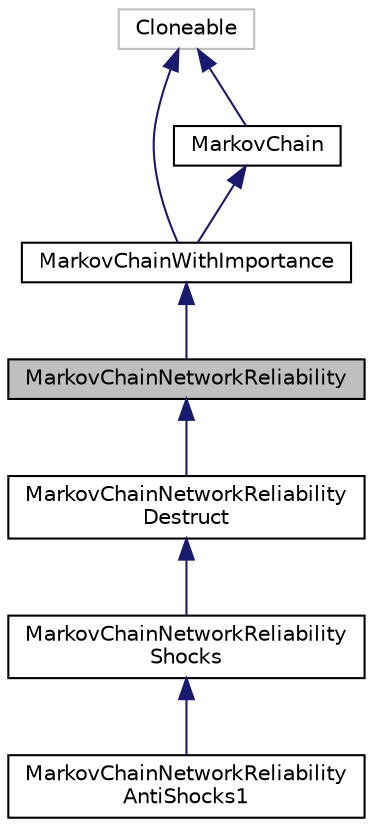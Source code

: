 digraph "MarkovChainNetworkReliability"
{
 // INTERACTIVE_SVG=YES
  bgcolor="transparent";
  edge [fontname="Helvetica",fontsize="10",labelfontname="Helvetica",labelfontsize="10"];
  node [fontname="Helvetica",fontsize="10",shape=record];
  Node0 [label="MarkovChainNetworkReliability",height=0.2,width=0.4,color="black", fillcolor="grey75", style="filled", fontcolor="black"];
  Node1 -> Node0 [dir="back",color="midnightblue",fontsize="10",style="solid",fontname="Helvetica"];
  Node1 [label="MarkovChainWithImportance",height=0.2,width=0.4,color="black",URL="$d1/d09/classumontreal_1_1ssj_1_1splitting_1_1MarkovChainWithImportance.html",tooltip="Subclass of MarkovChain (class in umontreal.ssj.markovchainrqmc) Abstract class, extended for example..."];
  Node2 -> Node1 [dir="back",color="midnightblue",fontsize="10",style="solid",fontname="Helvetica"];
  Node2 [label="MarkovChain",height=0.2,width=0.4,color="black",URL="$d1/df2/classumontreal_1_1ssj_1_1markovchainrqmc_1_1MarkovChain.html",tooltip="This class defines a generic Markov chain and provides basic tools to simulate it for a given number ..."];
  Node3 -> Node2 [dir="back",color="midnightblue",fontsize="10",style="solid",fontname="Helvetica"];
  Node3 [label="Cloneable",height=0.2,width=0.4,color="grey75"];
  Node3 -> Node1 [dir="back",color="midnightblue",fontsize="10",style="solid",fontname="Helvetica"];
  Node0 -> Node4 [dir="back",color="midnightblue",fontsize="10",style="solid",fontname="Helvetica"];
  Node4 [label="MarkovChainNetworkReliability\lDestruct",height=0.2,width=0.4,color="black",URL="$d9/def/classumontreal_1_1ssj_1_1networks_1_1staticreliability_1_1MarkovChainNetworkReliabilityDestruct.html",tooltip="Implements one step of the Markov chain for the destructive schema. "];
  Node4 -> Node5 [dir="back",color="midnightblue",fontsize="10",style="solid",fontname="Helvetica"];
  Node5 [label="MarkovChainNetworkReliability\lShocks",height=0.2,width=0.4,color="black",URL="$d3/d7c/classumontreal_1_1ssj_1_1networks_1_1staticreliability_1_1MarkovChainNetworkReliabilityShocks.html",tooltip="Implements one step of the Markov chain for the destructive schema with shocks. "];
  Node5 -> Node6 [dir="back",color="midnightblue",fontsize="10",style="solid",fontname="Helvetica"];
  Node6 [label="MarkovChainNetworkReliability\lAntiShocks1",height=0.2,width=0.4,color="black",URL="$d5/d91/classumontreal_1_1ssj_1_1networks_1_1staticreliability_1_1MarkovChainNetworkReliabilityAntiShocks1.html",tooltip="Implements one step of the Markov chain for the schema with anti-shocks, using the anti-rates mu_j = ..."];
}
